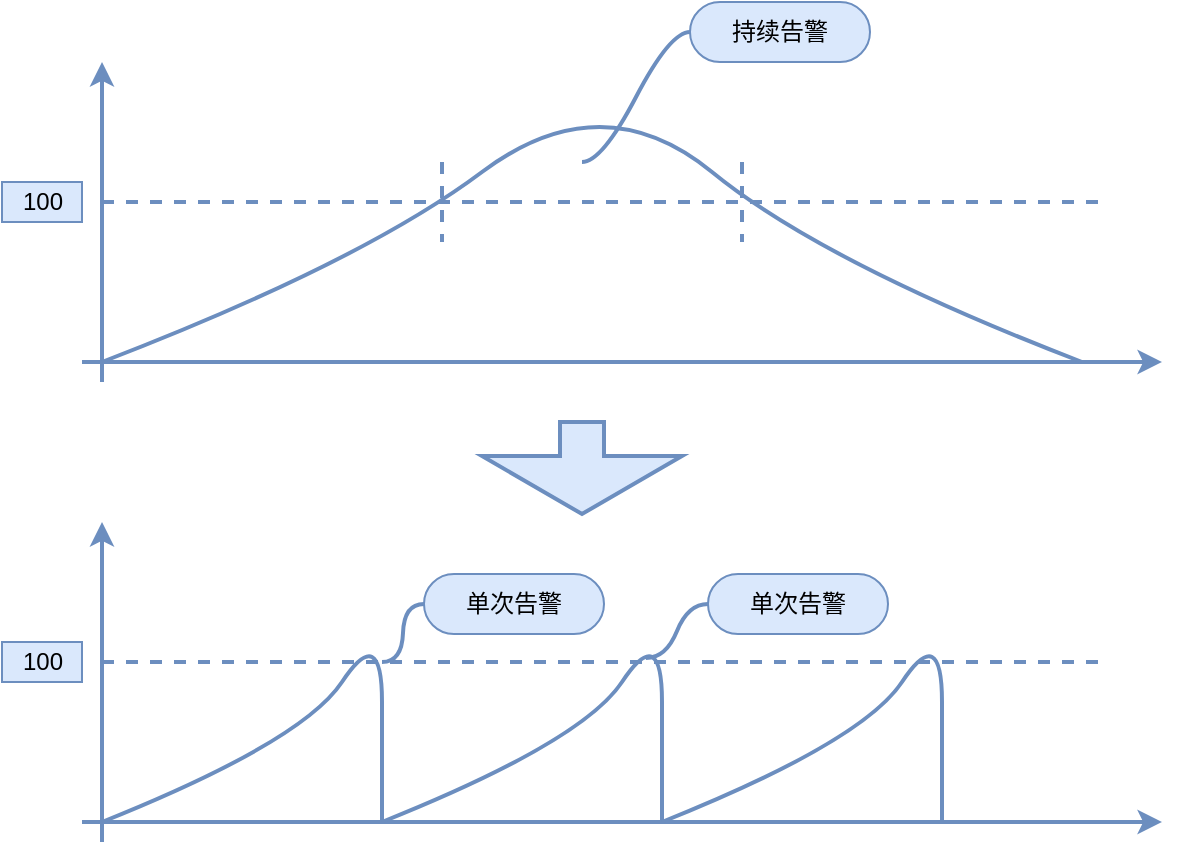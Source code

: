 <mxfile version="12.9.9" type="github">
  <diagram id="bKfpo3g62JLMTrmlGt0G" name="Page-1">
    <mxGraphModel dx="1348" dy="753" grid="1" gridSize="10" guides="1" tooltips="1" connect="1" arrows="1" fold="1" page="1" pageScale="1" pageWidth="827" pageHeight="1169" math="0" shadow="0">
      <root>
        <mxCell id="0" />
        <mxCell id="1" parent="0" />
        <mxCell id="XN54JSFrq8L8oCS_O7Hx-1" value="" style="endArrow=classic;html=1;strokeWidth=2;fillColor=#dae8fc;strokeColor=#6c8ebf;" edge="1" parent="1">
          <mxGeometry width="50" height="50" relative="1" as="geometry">
            <mxPoint x="110" y="390" as="sourcePoint" />
            <mxPoint x="650" y="390" as="targetPoint" />
          </mxGeometry>
        </mxCell>
        <mxCell id="XN54JSFrq8L8oCS_O7Hx-2" value="" style="endArrow=classic;html=1;strokeWidth=2;fillColor=#dae8fc;strokeColor=#6c8ebf;" edge="1" parent="1">
          <mxGeometry width="50" height="50" relative="1" as="geometry">
            <mxPoint x="120" y="400" as="sourcePoint" />
            <mxPoint x="120" y="240" as="targetPoint" />
          </mxGeometry>
        </mxCell>
        <mxCell id="XN54JSFrq8L8oCS_O7Hx-3" value="" style="curved=1;endArrow=none;html=1;endFill=0;strokeWidth=2;fillColor=#dae8fc;strokeColor=#6c8ebf;" edge="1" parent="1">
          <mxGeometry width="50" height="50" relative="1" as="geometry">
            <mxPoint x="120" y="390" as="sourcePoint" />
            <mxPoint x="610" y="390" as="targetPoint" />
            <Array as="points">
              <mxPoint x="250" y="340" />
              <mxPoint x="370" y="250" />
              <mxPoint x="480" y="340" />
            </Array>
          </mxGeometry>
        </mxCell>
        <mxCell id="XN54JSFrq8L8oCS_O7Hx-4" value="" style="endArrow=none;dashed=1;html=1;strokeWidth=2;fillColor=#dae8fc;strokeColor=#6c8ebf;" edge="1" parent="1">
          <mxGeometry width="50" height="50" relative="1" as="geometry">
            <mxPoint x="120" y="310" as="sourcePoint" />
            <mxPoint x="620" y="310" as="targetPoint" />
          </mxGeometry>
        </mxCell>
        <mxCell id="XN54JSFrq8L8oCS_O7Hx-6" value="100" style="text;html=1;align=center;verticalAlign=middle;resizable=0;points=[];autosize=1;fillColor=#dae8fc;strokeColor=#6c8ebf;" vertex="1" parent="1">
          <mxGeometry x="70" y="300" width="40" height="20" as="geometry" />
        </mxCell>
        <mxCell id="XN54JSFrq8L8oCS_O7Hx-7" value="" style="endArrow=classic;html=1;strokeWidth=2;fillColor=#dae8fc;strokeColor=#6c8ebf;" edge="1" parent="1">
          <mxGeometry width="50" height="50" relative="1" as="geometry">
            <mxPoint x="110" y="620" as="sourcePoint" />
            <mxPoint x="650" y="620" as="targetPoint" />
          </mxGeometry>
        </mxCell>
        <mxCell id="XN54JSFrq8L8oCS_O7Hx-8" value="" style="endArrow=classic;html=1;strokeWidth=2;fillColor=#dae8fc;strokeColor=#6c8ebf;" edge="1" parent="1">
          <mxGeometry width="50" height="50" relative="1" as="geometry">
            <mxPoint x="120" y="630" as="sourcePoint" />
            <mxPoint x="120" y="470" as="targetPoint" />
          </mxGeometry>
        </mxCell>
        <mxCell id="XN54JSFrq8L8oCS_O7Hx-9" value="" style="curved=1;endArrow=none;html=1;endFill=0;strokeWidth=2;fillColor=#dae8fc;strokeColor=#6c8ebf;" edge="1" parent="1">
          <mxGeometry width="50" height="50" relative="1" as="geometry">
            <mxPoint x="120" y="620" as="sourcePoint" />
            <mxPoint x="260" y="620" as="targetPoint" />
            <Array as="points">
              <mxPoint x="220" y="580" />
              <mxPoint x="260" y="520" />
              <mxPoint x="260" y="600" />
            </Array>
          </mxGeometry>
        </mxCell>
        <mxCell id="XN54JSFrq8L8oCS_O7Hx-10" value="" style="endArrow=none;dashed=1;html=1;strokeWidth=2;fillColor=#dae8fc;strokeColor=#6c8ebf;" edge="1" parent="1">
          <mxGeometry width="50" height="50" relative="1" as="geometry">
            <mxPoint x="120" y="540" as="sourcePoint" />
            <mxPoint x="620" y="540" as="targetPoint" />
          </mxGeometry>
        </mxCell>
        <mxCell id="XN54JSFrq8L8oCS_O7Hx-11" value="100" style="text;html=1;align=center;verticalAlign=middle;resizable=0;points=[];autosize=1;fillColor=#dae8fc;strokeColor=#6c8ebf;" vertex="1" parent="1">
          <mxGeometry x="70" y="530" width="40" height="20" as="geometry" />
        </mxCell>
        <mxCell id="XN54JSFrq8L8oCS_O7Hx-12" value="" style="curved=1;endArrow=none;html=1;endFill=0;strokeWidth=2;fillColor=#dae8fc;strokeColor=#6c8ebf;" edge="1" parent="1">
          <mxGeometry width="50" height="50" relative="1" as="geometry">
            <mxPoint x="260" y="620" as="sourcePoint" />
            <mxPoint x="400" y="620" as="targetPoint" />
            <Array as="points">
              <mxPoint x="360" y="580" />
              <mxPoint x="400" y="520" />
              <mxPoint x="400" y="600" />
            </Array>
          </mxGeometry>
        </mxCell>
        <mxCell id="XN54JSFrq8L8oCS_O7Hx-13" value="" style="curved=1;endArrow=none;html=1;endFill=0;strokeWidth=2;fillColor=#dae8fc;strokeColor=#6c8ebf;" edge="1" parent="1">
          <mxGeometry width="50" height="50" relative="1" as="geometry">
            <mxPoint x="400" y="620" as="sourcePoint" />
            <mxPoint x="540" y="620" as="targetPoint" />
            <Array as="points">
              <mxPoint x="500" y="580" />
              <mxPoint x="540" y="520" />
              <mxPoint x="540" y="600" />
            </Array>
          </mxGeometry>
        </mxCell>
        <mxCell id="XN54JSFrq8L8oCS_O7Hx-16" value="持续告警" style="whiteSpace=wrap;html=1;rounded=1;arcSize=50;align=center;verticalAlign=middle;strokeWidth=1;autosize=1;spacing=4;treeFolding=1;treeMoving=1;newEdgeStyle={&quot;edgeStyle&quot;:&quot;entityRelationEdgeStyle&quot;,&quot;startArrow&quot;:&quot;none&quot;,&quot;endArrow&quot;:&quot;none&quot;,&quot;segment&quot;:10,&quot;curved&quot;:1};fillColor=#dae8fc;strokeColor=#6c8ebf;" vertex="1" parent="1">
          <mxGeometry x="414" y="210" width="90" height="30" as="geometry" />
        </mxCell>
        <mxCell id="XN54JSFrq8L8oCS_O7Hx-17" value="" style="edgeStyle=entityRelationEdgeStyle;startArrow=none;endArrow=none;segment=10;curved=1;strokeWidth=2;fillColor=#dae8fc;strokeColor=#6c8ebf;" edge="1" target="XN54JSFrq8L8oCS_O7Hx-16" parent="1">
          <mxGeometry relative="1" as="geometry">
            <mxPoint x="360" y="290" as="sourcePoint" />
          </mxGeometry>
        </mxCell>
        <mxCell id="XN54JSFrq8L8oCS_O7Hx-19" value="" style="endArrow=none;dashed=1;html=1;strokeWidth=2;fillColor=#dae8fc;strokeColor=#6c8ebf;" edge="1" parent="1">
          <mxGeometry width="50" height="50" relative="1" as="geometry">
            <mxPoint x="290" y="290" as="sourcePoint" />
            <mxPoint x="290" y="330" as="targetPoint" />
          </mxGeometry>
        </mxCell>
        <mxCell id="XN54JSFrq8L8oCS_O7Hx-22" value="" style="endArrow=none;dashed=1;html=1;strokeWidth=2;fillColor=#dae8fc;strokeColor=#6c8ebf;" edge="1" parent="1">
          <mxGeometry width="50" height="50" relative="1" as="geometry">
            <mxPoint x="440" y="290" as="sourcePoint" />
            <mxPoint x="440" y="330" as="targetPoint" />
          </mxGeometry>
        </mxCell>
        <mxCell id="XN54JSFrq8L8oCS_O7Hx-24" value="单次告警" style="whiteSpace=wrap;html=1;rounded=1;arcSize=50;align=center;verticalAlign=middle;strokeWidth=1;autosize=1;spacing=4;treeFolding=1;treeMoving=1;newEdgeStyle={&quot;edgeStyle&quot;:&quot;entityRelationEdgeStyle&quot;,&quot;startArrow&quot;:&quot;none&quot;,&quot;endArrow&quot;:&quot;none&quot;,&quot;segment&quot;:10,&quot;curved&quot;:1};fillColor=#dae8fc;strokeColor=#6c8ebf;" vertex="1" parent="1">
          <mxGeometry x="281" y="496" width="90" height="30" as="geometry" />
        </mxCell>
        <mxCell id="XN54JSFrq8L8oCS_O7Hx-25" value="" style="edgeStyle=entityRelationEdgeStyle;startArrow=none;endArrow=none;segment=10;curved=1;strokeWidth=2;fillColor=#dae8fc;strokeColor=#6c8ebf;" edge="1" target="XN54JSFrq8L8oCS_O7Hx-24" parent="1">
          <mxGeometry relative="1" as="geometry">
            <mxPoint x="260" y="540" as="sourcePoint" />
          </mxGeometry>
        </mxCell>
        <mxCell id="XN54JSFrq8L8oCS_O7Hx-27" value="单次告警" style="whiteSpace=wrap;html=1;rounded=1;arcSize=50;align=center;verticalAlign=middle;strokeWidth=1;autosize=1;spacing=4;treeFolding=1;treeMoving=1;newEdgeStyle={&quot;edgeStyle&quot;:&quot;entityRelationEdgeStyle&quot;,&quot;startArrow&quot;:&quot;none&quot;,&quot;endArrow&quot;:&quot;none&quot;,&quot;segment&quot;:10,&quot;curved&quot;:1};fillColor=#dae8fc;strokeColor=#6c8ebf;" vertex="1" parent="1">
          <mxGeometry x="423" y="496" width="90" height="30" as="geometry" />
        </mxCell>
        <mxCell id="XN54JSFrq8L8oCS_O7Hx-28" value="" style="edgeStyle=entityRelationEdgeStyle;startArrow=none;endArrow=none;segment=10;curved=1;strokeWidth=2;fillColor=#dae8fc;strokeColor=#6c8ebf;" edge="1" target="XN54JSFrq8L8oCS_O7Hx-27" parent="1">
          <mxGeometry relative="1" as="geometry">
            <mxPoint x="392" y="538" as="sourcePoint" />
          </mxGeometry>
        </mxCell>
        <mxCell id="XN54JSFrq8L8oCS_O7Hx-29" value="" style="shape=singleArrow;direction=south;whiteSpace=wrap;html=1;fillColor=#dae8fc;strokeColor=#6c8ebf;arrowWidth=0.22;arrowSize=0.63;strokeWidth=2;" vertex="1" parent="1">
          <mxGeometry x="310" y="420" width="100" height="46" as="geometry" />
        </mxCell>
      </root>
    </mxGraphModel>
  </diagram>
</mxfile>
